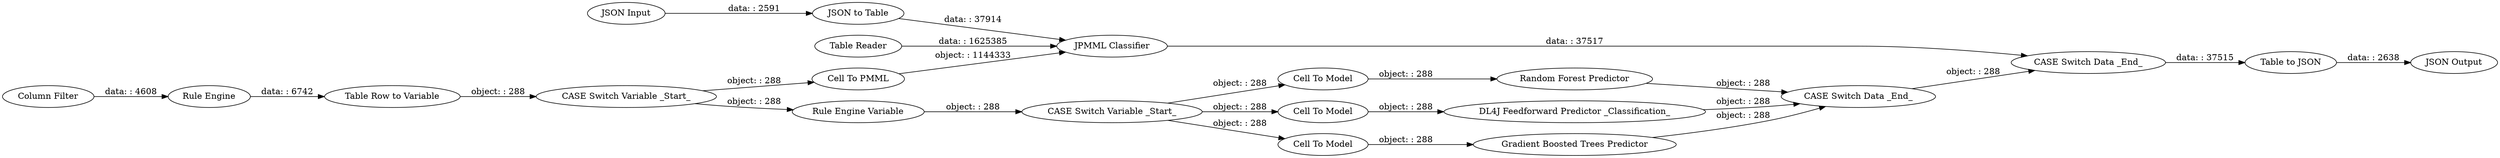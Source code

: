 digraph {
	"-6869983605483043560_155" [label="CASE Switch Data _End_"]
	"-5321398698915420453_135" [label="JSON to Table"]
	"-6869983605483043560_285" [label="Cell To Model"]
	"-6869983605483043560_286" [label="CASE Switch Variable _Start_"]
	"-6869983605483043560_152" [label="Column Filter"]
	"-6869983605483043560_148" [label="Rule Engine"]
	"-6869983605483043560_293" [label="DL4J Feedforward Predictor _Classification_"]
	"-6869983605483043560_151" [label="Table Row to Variable"]
	"-6869983605483043560_156" [label="CASE Switch Data _End_"]
	"-6869983605483043560_138" [label="JPMML Classifier"]
	"-6869983605483043560_292" [label="Gradient Boosted Trees Predictor"]
	"-5321398698915420453_120" [label="Table to JSON"]
	"-6869983605483043560_294" [label="Random Forest Predictor"]
	"-6869983605483043560_289" [label="Cell To Model"]
	"-5321398698915420453_6" [label="JSON Input"]
	"-5321398698915420453_147" [label="Table Reader"]
	"-6869983605483043560_288" [label="CASE Switch Variable _Start_"]
	"-6869983605483043560_291" [label="Cell To PMML"]
	"-6869983605483043560_287" [label="Rule Engine Variable"]
	"-5321398698915420453_7" [label="JSON Output"]
	"-6869983605483043560_290" [label="Cell To Model"]
	"-6869983605483043560_294" -> "-6869983605483043560_155" [label="object: : 288"]
	"-6869983605483043560_288" -> "-6869983605483043560_285" [label="object: : 288"]
	"-6869983605483043560_288" -> "-6869983605483043560_290" [label="object: : 288"]
	"-6869983605483043560_286" -> "-6869983605483043560_291" [label="object: : 288"]
	"-6869983605483043560_155" -> "-6869983605483043560_156" [label="object: : 288"]
	"-6869983605483043560_293" -> "-6869983605483043560_155" [label="object: : 288"]
	"-5321398698915420453_135" -> "-6869983605483043560_138" [label="data: : 37914"]
	"-6869983605483043560_286" -> "-6869983605483043560_287" [label="object: : 288"]
	"-6869983605483043560_138" -> "-6869983605483043560_156" [label="data: : 37517"]
	"-6869983605483043560_152" -> "-6869983605483043560_148" [label="data: : 4608"]
	"-5321398698915420453_6" -> "-5321398698915420453_135" [label="data: : 2591"]
	"-6869983605483043560_291" -> "-6869983605483043560_138" [label="object: : 1144333"]
	"-6869983605483043560_290" -> "-6869983605483043560_292" [label="object: : 288"]
	"-6869983605483043560_151" -> "-6869983605483043560_286" [label="object: : 288"]
	"-6869983605483043560_285" -> "-6869983605483043560_294" [label="object: : 288"]
	"-6869983605483043560_292" -> "-6869983605483043560_155" [label="object: : 288"]
	"-5321398698915420453_147" -> "-6869983605483043560_138" [label="data: : 1625385"]
	"-6869983605483043560_156" -> "-5321398698915420453_120" [label="data: : 37515"]
	"-6869983605483043560_289" -> "-6869983605483043560_293" [label="object: : 288"]
	"-6869983605483043560_288" -> "-6869983605483043560_289" [label="object: : 288"]
	"-6869983605483043560_287" -> "-6869983605483043560_288" [label="object: : 288"]
	"-6869983605483043560_148" -> "-6869983605483043560_151" [label="data: : 6742"]
	"-5321398698915420453_120" -> "-5321398698915420453_7" [label="data: : 2638"]
	rankdir=LR
}
